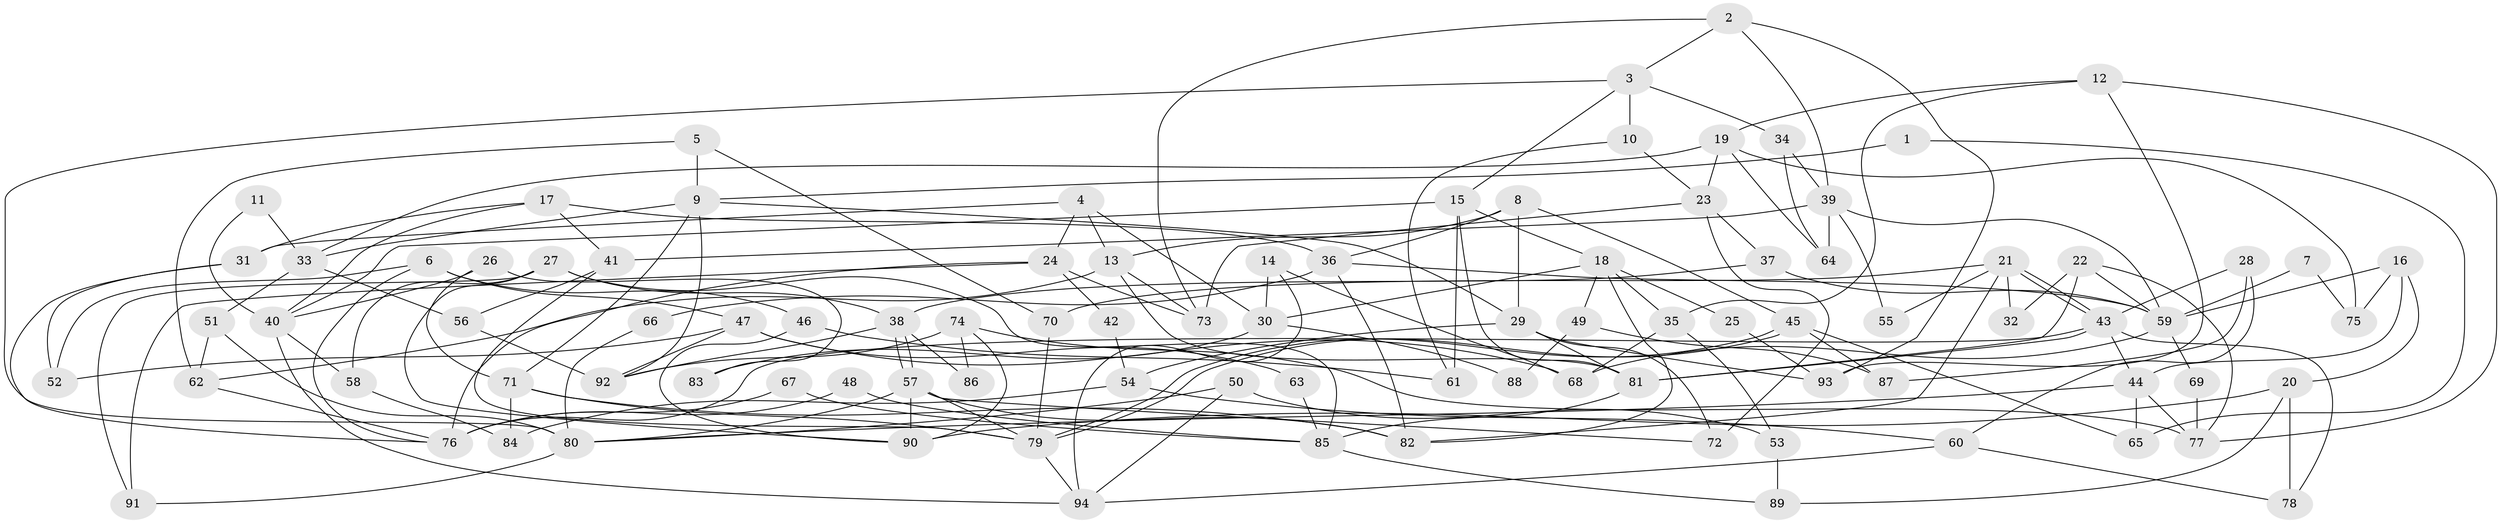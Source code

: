// coarse degree distribution, {2: 0.1896551724137931, 6: 0.20689655172413793, 10: 0.017241379310344827, 7: 0.10344827586206896, 4: 0.1206896551724138, 8: 0.08620689655172414, 3: 0.1724137931034483, 5: 0.034482758620689655, 9: 0.05172413793103448, 11: 0.017241379310344827}
// Generated by graph-tools (version 1.1) at 2025/24/03/03/25 07:24:02]
// undirected, 94 vertices, 188 edges
graph export_dot {
graph [start="1"]
  node [color=gray90,style=filled];
  1;
  2;
  3;
  4;
  5;
  6;
  7;
  8;
  9;
  10;
  11;
  12;
  13;
  14;
  15;
  16;
  17;
  18;
  19;
  20;
  21;
  22;
  23;
  24;
  25;
  26;
  27;
  28;
  29;
  30;
  31;
  32;
  33;
  34;
  35;
  36;
  37;
  38;
  39;
  40;
  41;
  42;
  43;
  44;
  45;
  46;
  47;
  48;
  49;
  50;
  51;
  52;
  53;
  54;
  55;
  56;
  57;
  58;
  59;
  60;
  61;
  62;
  63;
  64;
  65;
  66;
  67;
  68;
  69;
  70;
  71;
  72;
  73;
  74;
  75;
  76;
  77;
  78;
  79;
  80;
  81;
  82;
  83;
  84;
  85;
  86;
  87;
  88;
  89;
  90;
  91;
  92;
  93;
  94;
  1 -- 9;
  1 -- 65;
  2 -- 3;
  2 -- 93;
  2 -- 39;
  2 -- 73;
  3 -- 15;
  3 -- 80;
  3 -- 10;
  3 -- 34;
  4 -- 31;
  4 -- 13;
  4 -- 24;
  4 -- 30;
  5 -- 9;
  5 -- 70;
  5 -- 62;
  6 -- 46;
  6 -- 76;
  6 -- 47;
  6 -- 52;
  7 -- 75;
  7 -- 59;
  8 -- 13;
  8 -- 36;
  8 -- 29;
  8 -- 45;
  9 -- 71;
  9 -- 92;
  9 -- 29;
  9 -- 33;
  10 -- 23;
  10 -- 61;
  11 -- 33;
  11 -- 40;
  12 -- 19;
  12 -- 77;
  12 -- 35;
  12 -- 93;
  13 -- 62;
  13 -- 73;
  13 -- 81;
  14 -- 68;
  14 -- 94;
  14 -- 30;
  15 -- 81;
  15 -- 40;
  15 -- 18;
  15 -- 61;
  16 -- 44;
  16 -- 59;
  16 -- 20;
  16 -- 75;
  17 -- 36;
  17 -- 41;
  17 -- 31;
  17 -- 40;
  18 -- 30;
  18 -- 25;
  18 -- 35;
  18 -- 49;
  18 -- 82;
  19 -- 33;
  19 -- 23;
  19 -- 64;
  19 -- 75;
  20 -- 90;
  20 -- 78;
  20 -- 89;
  21 -- 43;
  21 -- 43;
  21 -- 82;
  21 -- 32;
  21 -- 55;
  21 -- 70;
  22 -- 81;
  22 -- 77;
  22 -- 32;
  22 -- 59;
  23 -- 37;
  23 -- 73;
  23 -- 72;
  24 -- 76;
  24 -- 42;
  24 -- 73;
  24 -- 91;
  25 -- 93;
  26 -- 40;
  26 -- 71;
  26 -- 83;
  27 -- 91;
  27 -- 38;
  27 -- 58;
  27 -- 85;
  27 -- 90;
  28 -- 43;
  28 -- 60;
  28 -- 87;
  29 -- 54;
  29 -- 72;
  29 -- 81;
  29 -- 93;
  30 -- 83;
  30 -- 88;
  31 -- 52;
  31 -- 76;
  33 -- 51;
  33 -- 56;
  34 -- 64;
  34 -- 39;
  35 -- 53;
  35 -- 68;
  36 -- 82;
  36 -- 59;
  36 -- 66;
  37 -- 59;
  37 -- 38;
  38 -- 57;
  38 -- 57;
  38 -- 92;
  38 -- 86;
  39 -- 41;
  39 -- 55;
  39 -- 59;
  39 -- 64;
  40 -- 94;
  40 -- 58;
  41 -- 79;
  41 -- 56;
  42 -- 54;
  43 -- 81;
  43 -- 44;
  43 -- 76;
  43 -- 78;
  44 -- 80;
  44 -- 65;
  44 -- 77;
  45 -- 79;
  45 -- 79;
  45 -- 65;
  45 -- 87;
  46 -- 61;
  46 -- 90;
  47 -- 68;
  47 -- 52;
  47 -- 63;
  47 -- 92;
  48 -- 76;
  48 -- 85;
  49 -- 87;
  49 -- 88;
  50 -- 94;
  50 -- 53;
  50 -- 80;
  51 -- 62;
  51 -- 80;
  53 -- 89;
  54 -- 84;
  54 -- 60;
  56 -- 92;
  57 -- 72;
  57 -- 79;
  57 -- 80;
  57 -- 82;
  57 -- 90;
  58 -- 84;
  59 -- 68;
  59 -- 69;
  60 -- 78;
  60 -- 94;
  62 -- 76;
  63 -- 85;
  66 -- 80;
  67 -- 85;
  67 -- 76;
  69 -- 77;
  70 -- 79;
  71 -- 82;
  71 -- 79;
  71 -- 84;
  74 -- 90;
  74 -- 92;
  74 -- 77;
  74 -- 86;
  79 -- 94;
  80 -- 91;
  81 -- 85;
  85 -- 89;
}
